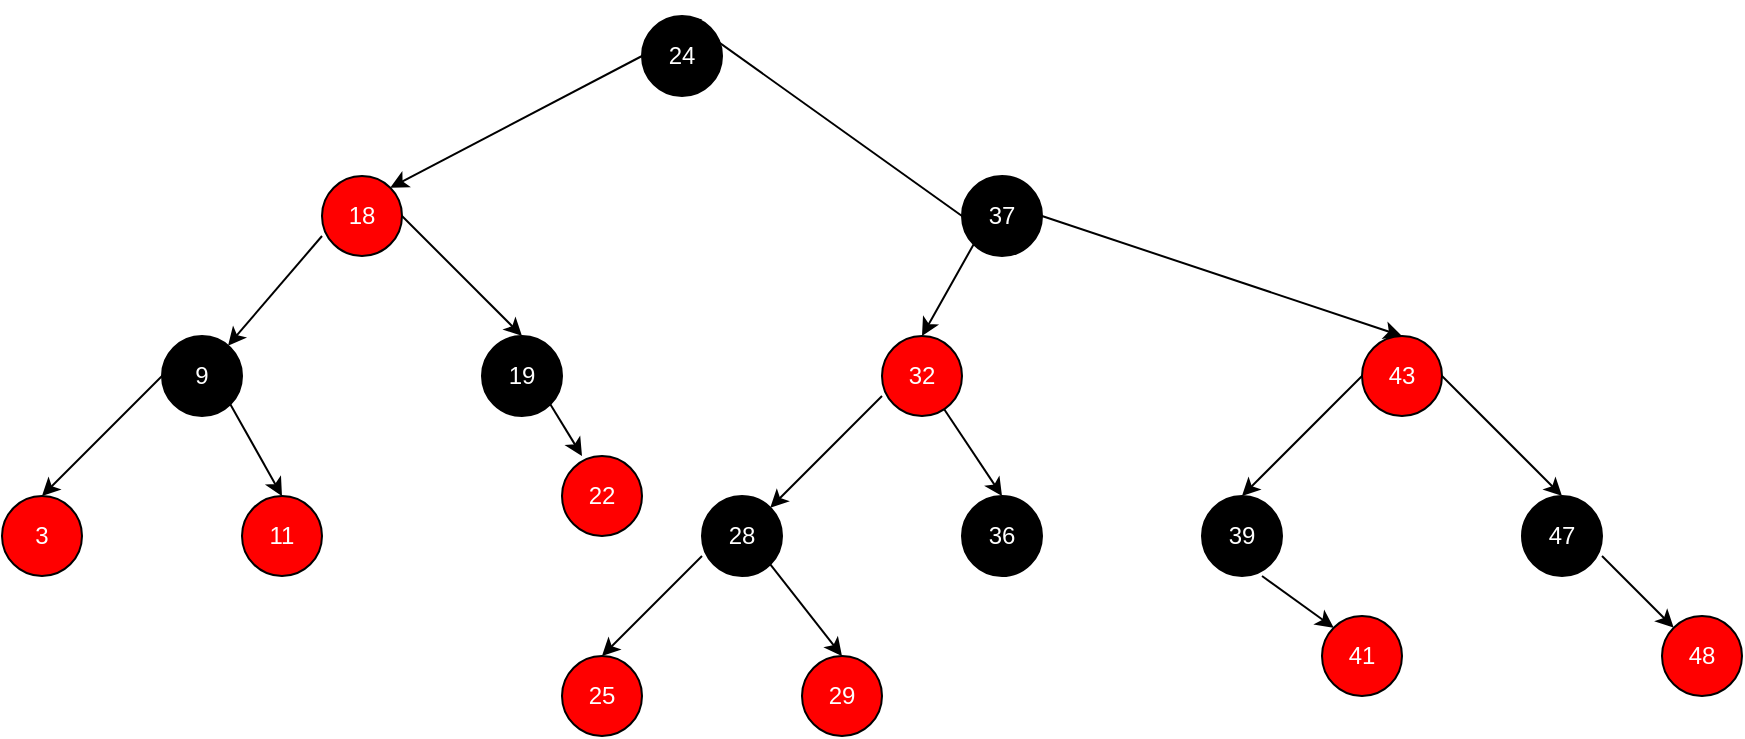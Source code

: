 <mxfile version="25.0.3">
  <diagram name="Page-1" id="j1CUTHfM_lew2WtE_cfq">
    <mxGraphModel dx="843" dy="407" grid="1" gridSize="10" guides="1" tooltips="1" connect="1" arrows="1" fold="1" page="1" pageScale="1" pageWidth="10000" pageHeight="10000" math="0" shadow="0">
      <root>
        <mxCell id="0" />
        <mxCell id="1" parent="0" />
        <mxCell id="tVpZ6s8ooF1xdLXQ13zd-1" value="&lt;font color=&quot;#ffffff&quot;&gt;37&lt;/font&gt;" style="ellipse;whiteSpace=wrap;html=1;aspect=fixed;fillColor=#000000;" parent="1" vertex="1">
          <mxGeometry x="5160" y="520" width="40" height="40" as="geometry" />
        </mxCell>
        <mxCell id="tVpZ6s8ooF1xdLXQ13zd-2" value="&lt;font color=&quot;#ffffff&quot;&gt;24&lt;/font&gt;" style="ellipse;whiteSpace=wrap;html=1;aspect=fixed;fillColor=#000000;" parent="1" vertex="1">
          <mxGeometry x="5000" y="440" width="40" height="40" as="geometry" />
        </mxCell>
        <mxCell id="tVpZ6s8ooF1xdLXQ13zd-3" value="" style="endArrow=classic;html=1;rounded=0;entryX=0.5;entryY=0;entryDx=0;entryDy=0;exitX=0;exitY=0.5;exitDx=0;exitDy=0;" parent="1" target="tVpZ6s8ooF1xdLXQ13zd-2" edge="1" source="tVpZ6s8ooF1xdLXQ13zd-1">
          <mxGeometry width="50" height="50" relative="1" as="geometry">
            <mxPoint x="5280" y="420" as="sourcePoint" />
            <mxPoint x="5330" y="370" as="targetPoint" />
          </mxGeometry>
        </mxCell>
        <mxCell id="tVpZ6s8ooF1xdLXQ13zd-4" value="&lt;font color=&quot;#ffffff&quot;&gt;43&lt;/font&gt;" style="ellipse;whiteSpace=wrap;html=1;aspect=fixed;fillColor=#FF0000;" parent="1" vertex="1">
          <mxGeometry x="5360" y="600" width="40" height="40" as="geometry" />
        </mxCell>
        <mxCell id="tVpZ6s8ooF1xdLXQ13zd-5" value="" style="endArrow=classic;html=1;rounded=0;entryX=0.5;entryY=0;entryDx=0;entryDy=0;" parent="1" target="tVpZ6s8ooF1xdLXQ13zd-4" edge="1">
          <mxGeometry width="50" height="50" relative="1" as="geometry">
            <mxPoint x="5200" y="540" as="sourcePoint" />
            <mxPoint x="5250" y="490" as="targetPoint" />
          </mxGeometry>
        </mxCell>
        <mxCell id="J22uuMfeXZK0YEk9KujG-1" value="&lt;font color=&quot;#ffffff&quot;&gt;18&lt;/font&gt;" style="ellipse;whiteSpace=wrap;html=1;aspect=fixed;fillColor=#FF0000;" vertex="1" parent="1">
          <mxGeometry x="4840" y="520" width="40" height="40" as="geometry" />
        </mxCell>
        <mxCell id="J22uuMfeXZK0YEk9KujG-2" value="" style="endArrow=classic;html=1;rounded=0;entryX=1;entryY=0;entryDx=0;entryDy=0;" edge="1" parent="1" target="J22uuMfeXZK0YEk9KujG-1">
          <mxGeometry width="50" height="50" relative="1" as="geometry">
            <mxPoint x="5000" y="460" as="sourcePoint" />
            <mxPoint x="5050" y="410" as="targetPoint" />
          </mxGeometry>
        </mxCell>
        <mxCell id="J22uuMfeXZK0YEk9KujG-3" value="&lt;font color=&quot;#ffffff&quot;&gt;39&lt;/font&gt;" style="ellipse;whiteSpace=wrap;html=1;aspect=fixed;fillColor=#000000;" vertex="1" parent="1">
          <mxGeometry x="5280" y="680" width="40" height="40" as="geometry" />
        </mxCell>
        <mxCell id="J22uuMfeXZK0YEk9KujG-4" value="" style="endArrow=classic;html=1;rounded=0;entryX=0.5;entryY=0;entryDx=0;entryDy=0;exitX=0;exitY=0.5;exitDx=0;exitDy=0;" edge="1" parent="1" source="tVpZ6s8ooF1xdLXQ13zd-4" target="J22uuMfeXZK0YEk9KujG-3">
          <mxGeometry width="50" height="50" relative="1" as="geometry">
            <mxPoint x="5240" y="620" as="sourcePoint" />
            <mxPoint x="5290" y="570" as="targetPoint" />
          </mxGeometry>
        </mxCell>
        <mxCell id="J22uuMfeXZK0YEk9KujG-5" value="&lt;font color=&quot;#ffffff&quot;&gt;32&lt;/font&gt;" style="ellipse;whiteSpace=wrap;html=1;aspect=fixed;fillColor=#FF0000;" vertex="1" parent="1">
          <mxGeometry x="5120" y="600" width="40" height="40" as="geometry" />
        </mxCell>
        <mxCell id="J22uuMfeXZK0YEk9KujG-7" value="&lt;font color=&quot;#ffffff&quot;&gt;19&lt;/font&gt;" style="ellipse;whiteSpace=wrap;html=1;aspect=fixed;fillColor=#000000;" vertex="1" parent="1">
          <mxGeometry x="4920" y="600" width="40" height="40" as="geometry" />
        </mxCell>
        <mxCell id="J22uuMfeXZK0YEk9KujG-9" value="&lt;font color=&quot;#ffffff&quot;&gt;36&lt;/font&gt;" style="ellipse;whiteSpace=wrap;html=1;aspect=fixed;fillColor=#000000;" vertex="1" parent="1">
          <mxGeometry x="5160" y="680" width="40" height="40" as="geometry" />
        </mxCell>
        <mxCell id="J22uuMfeXZK0YEk9KujG-10" value="" style="endArrow=classic;html=1;rounded=0;entryX=0.5;entryY=0;entryDx=0;entryDy=0;" edge="1" parent="1" source="J22uuMfeXZK0YEk9KujG-5" target="J22uuMfeXZK0YEk9KujG-9">
          <mxGeometry width="50" height="50" relative="1" as="geometry">
            <mxPoint x="5320" y="750" as="sourcePoint" />
            <mxPoint x="5370" y="700" as="targetPoint" />
          </mxGeometry>
        </mxCell>
        <mxCell id="J22uuMfeXZK0YEk9KujG-11" value="&lt;font color=&quot;#ffffff&quot;&gt;3&lt;/font&gt;" style="ellipse;whiteSpace=wrap;html=1;aspect=fixed;fillColor=#FF0000;" vertex="1" parent="1">
          <mxGeometry x="4680" y="680" width="40" height="40" as="geometry" />
        </mxCell>
        <mxCell id="J22uuMfeXZK0YEk9KujG-13" value="" style="endArrow=classic;html=1;rounded=0;exitX=1;exitY=0.5;exitDx=0;exitDy=0;entryX=0.5;entryY=0;entryDx=0;entryDy=0;" edge="1" parent="1" source="J22uuMfeXZK0YEk9KujG-1" target="J22uuMfeXZK0YEk9KujG-7">
          <mxGeometry width="50" height="50" relative="1" as="geometry">
            <mxPoint x="5310" y="720" as="sourcePoint" />
            <mxPoint x="5360" y="670" as="targetPoint" />
          </mxGeometry>
        </mxCell>
        <mxCell id="J22uuMfeXZK0YEk9KujG-14" value="" style="endArrow=classic;html=1;rounded=0;exitX=0;exitY=1;exitDx=0;exitDy=0;entryX=0.5;entryY=0;entryDx=0;entryDy=0;" edge="1" parent="1" source="tVpZ6s8ooF1xdLXQ13zd-1" target="J22uuMfeXZK0YEk9KujG-5">
          <mxGeometry width="50" height="50" relative="1" as="geometry">
            <mxPoint x="5310" y="720" as="sourcePoint" />
            <mxPoint x="5360" y="670" as="targetPoint" />
          </mxGeometry>
        </mxCell>
        <mxCell id="J22uuMfeXZK0YEk9KujG-16" value="" style="endArrow=classic;html=1;rounded=0;entryX=1;entryY=0;entryDx=0;entryDy=0;" edge="1" parent="1">
          <mxGeometry width="50" height="50" relative="1" as="geometry">
            <mxPoint x="5120" y="630" as="sourcePoint" />
            <mxPoint x="5064.142" y="685.858" as="targetPoint" />
          </mxGeometry>
        </mxCell>
        <mxCell id="J22uuMfeXZK0YEk9KujG-17" value="&lt;font color=&quot;#ffffff&quot;&gt;47&lt;/font&gt;" style="ellipse;whiteSpace=wrap;html=1;aspect=fixed;fillColor=#000000;" vertex="1" parent="1">
          <mxGeometry x="5440" y="680" width="40" height="40" as="geometry" />
        </mxCell>
        <mxCell id="J22uuMfeXZK0YEk9KujG-18" value="" style="endArrow=classic;html=1;rounded=0;entryX=0.5;entryY=0;entryDx=0;entryDy=0;" edge="1" parent="1" target="J22uuMfeXZK0YEk9KujG-17">
          <mxGeometry width="50" height="50" relative="1" as="geometry">
            <mxPoint x="5400" y="620" as="sourcePoint" />
            <mxPoint x="5450" y="570" as="targetPoint" />
          </mxGeometry>
        </mxCell>
        <mxCell id="J22uuMfeXZK0YEk9KujG-19" value="&lt;font color=&quot;#ffffff&quot;&gt;9&lt;/font&gt;" style="ellipse;whiteSpace=wrap;html=1;aspect=fixed;fillColor=#000000;" vertex="1" parent="1">
          <mxGeometry x="4760" y="600" width="40" height="40" as="geometry" />
        </mxCell>
        <mxCell id="J22uuMfeXZK0YEk9KujG-21" value="&lt;font color=&quot;#ffffff&quot;&gt;11&lt;/font&gt;" style="ellipse;whiteSpace=wrap;html=1;aspect=fixed;fillColor=#FF0000;" vertex="1" parent="1">
          <mxGeometry x="4800" y="680" width="40" height="40" as="geometry" />
        </mxCell>
        <mxCell id="J22uuMfeXZK0YEk9KujG-23" value="" style="endArrow=classic;html=1;rounded=0;" edge="1" parent="1" target="J22uuMfeXZK0YEk9KujG-19">
          <mxGeometry width="50" height="50" relative="1" as="geometry">
            <mxPoint x="4840" y="550" as="sourcePoint" />
            <mxPoint x="4890" y="500" as="targetPoint" />
          </mxGeometry>
        </mxCell>
        <mxCell id="J22uuMfeXZK0YEk9KujG-24" value="" style="endArrow=classic;html=1;rounded=0;exitX=1;exitY=1;exitDx=0;exitDy=0;entryX=0.5;entryY=0;entryDx=0;entryDy=0;" edge="1" parent="1" source="J22uuMfeXZK0YEk9KujG-19" target="J22uuMfeXZK0YEk9KujG-21">
          <mxGeometry width="50" height="50" relative="1" as="geometry">
            <mxPoint x="5070" y="650" as="sourcePoint" />
            <mxPoint x="5120" y="600" as="targetPoint" />
          </mxGeometry>
        </mxCell>
        <mxCell id="J22uuMfeXZK0YEk9KujG-25" value="" style="endArrow=classic;html=1;rounded=0;exitX=0;exitY=0.5;exitDx=0;exitDy=0;entryX=0.5;entryY=0;entryDx=0;entryDy=0;" edge="1" parent="1" source="J22uuMfeXZK0YEk9KujG-19" target="J22uuMfeXZK0YEk9KujG-11">
          <mxGeometry width="50" height="50" relative="1" as="geometry">
            <mxPoint x="5070" y="650" as="sourcePoint" />
            <mxPoint x="5120" y="600" as="targetPoint" />
          </mxGeometry>
        </mxCell>
        <mxCell id="J22uuMfeXZK0YEk9KujG-26" value="&lt;font color=&quot;#ffffff&quot;&gt;22&lt;/font&gt;" style="ellipse;whiteSpace=wrap;html=1;aspect=fixed;fillColor=#ff0000;" vertex="1" parent="1">
          <mxGeometry x="4960" y="660" width="40" height="40" as="geometry" />
        </mxCell>
        <mxCell id="J22uuMfeXZK0YEk9KujG-27" value="" style="endArrow=classic;html=1;rounded=0;exitX=1;exitY=1;exitDx=0;exitDy=0;entryX=0.25;entryY=0;entryDx=0;entryDy=0;entryPerimeter=0;" edge="1" parent="1" source="J22uuMfeXZK0YEk9KujG-7" target="J22uuMfeXZK0YEk9KujG-26">
          <mxGeometry width="50" height="50" relative="1" as="geometry">
            <mxPoint x="5130" y="650" as="sourcePoint" />
            <mxPoint x="5180" y="600" as="targetPoint" />
          </mxGeometry>
        </mxCell>
        <mxCell id="J22uuMfeXZK0YEk9KujG-37" value="&lt;font color=&quot;#ffffff&quot;&gt;29&lt;/font&gt;" style="ellipse;whiteSpace=wrap;html=1;aspect=fixed;fillColor=#ff0000;" vertex="1" parent="1">
          <mxGeometry x="5080" y="760" width="40" height="40" as="geometry" />
        </mxCell>
        <mxCell id="J22uuMfeXZK0YEk9KujG-39" value="&lt;font color=&quot;#ffffff&quot;&gt;25&lt;/font&gt;" style="ellipse;whiteSpace=wrap;html=1;aspect=fixed;fillColor=#FF0000;" vertex="1" parent="1">
          <mxGeometry x="4960" y="760" width="40" height="40" as="geometry" />
        </mxCell>
        <mxCell id="J22uuMfeXZK0YEk9KujG-40" value="&lt;font color=&quot;#ffffff&quot;&gt;28&lt;/font&gt;" style="ellipse;whiteSpace=wrap;html=1;aspect=fixed;fillColor=#000000;" vertex="1" parent="1">
          <mxGeometry x="5030" y="680" width="40" height="40" as="geometry" />
        </mxCell>
        <mxCell id="J22uuMfeXZK0YEk9KujG-41" value="" style="endArrow=classic;html=1;rounded=0;exitX=1;exitY=1;exitDx=0;exitDy=0;entryX=0.5;entryY=0;entryDx=0;entryDy=0;" edge="1" parent="1" source="J22uuMfeXZK0YEk9KujG-40" target="J22uuMfeXZK0YEk9KujG-37">
          <mxGeometry width="50" height="50" relative="1" as="geometry">
            <mxPoint x="5130" y="750" as="sourcePoint" />
            <mxPoint x="5180" y="700" as="targetPoint" />
          </mxGeometry>
        </mxCell>
        <mxCell id="J22uuMfeXZK0YEk9KujG-42" value="" style="endArrow=classic;html=1;rounded=0;entryX=0.5;entryY=0;entryDx=0;entryDy=0;" edge="1" parent="1" target="J22uuMfeXZK0YEk9KujG-39">
          <mxGeometry width="50" height="50" relative="1" as="geometry">
            <mxPoint x="5030" y="710" as="sourcePoint" />
            <mxPoint x="5040" y="790" as="targetPoint" />
          </mxGeometry>
        </mxCell>
        <mxCell id="J22uuMfeXZK0YEk9KujG-43" value="&lt;font color=&quot;#ffffff&quot;&gt;41&lt;/font&gt;" style="ellipse;whiteSpace=wrap;html=1;aspect=fixed;fillColor=#ff0000;" vertex="1" parent="1">
          <mxGeometry x="5340" y="740" width="40" height="40" as="geometry" />
        </mxCell>
        <mxCell id="J22uuMfeXZK0YEk9KujG-44" value="" style="endArrow=classic;html=1;rounded=0;entryX=0;entryY=0;entryDx=0;entryDy=0;" edge="1" parent="1" target="J22uuMfeXZK0YEk9KujG-43">
          <mxGeometry width="50" height="50" relative="1" as="geometry">
            <mxPoint x="5310" y="720" as="sourcePoint" />
            <mxPoint x="5360" y="670" as="targetPoint" />
          </mxGeometry>
        </mxCell>
        <mxCell id="J22uuMfeXZK0YEk9KujG-45" value="&lt;font color=&quot;#ffffff&quot;&gt;48&lt;/font&gt;" style="ellipse;whiteSpace=wrap;html=1;aspect=fixed;fillColor=#ff0000;" vertex="1" parent="1">
          <mxGeometry x="5510" y="740" width="40" height="40" as="geometry" />
        </mxCell>
        <mxCell id="J22uuMfeXZK0YEk9KujG-46" value="" style="endArrow=classic;html=1;rounded=0;entryX=0;entryY=0;entryDx=0;entryDy=0;" edge="1" parent="1" target="J22uuMfeXZK0YEk9KujG-45">
          <mxGeometry width="50" height="50" relative="1" as="geometry">
            <mxPoint x="5480" y="710" as="sourcePoint" />
            <mxPoint x="5530" y="660" as="targetPoint" />
          </mxGeometry>
        </mxCell>
      </root>
    </mxGraphModel>
  </diagram>
</mxfile>
